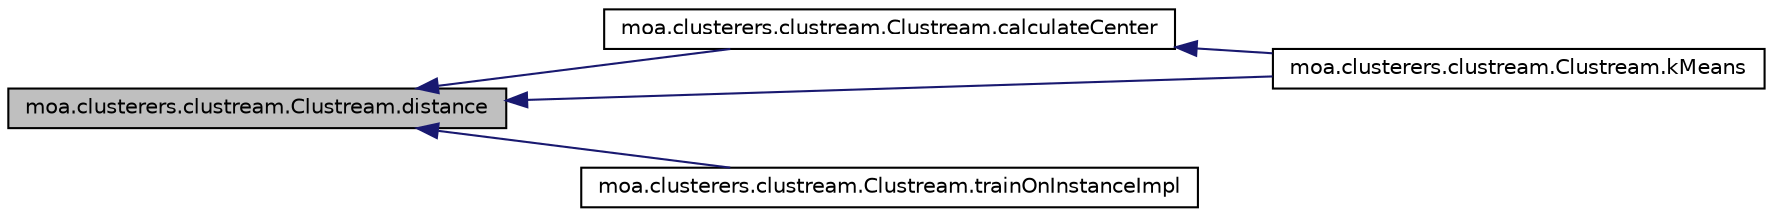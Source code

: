 digraph G
{
  edge [fontname="Helvetica",fontsize="10",labelfontname="Helvetica",labelfontsize="10"];
  node [fontname="Helvetica",fontsize="10",shape=record];
  rankdir=LR;
  Node1 [label="moa.clusterers.clustream.Clustream.distance",height=0.2,width=0.4,color="black", fillcolor="grey75", style="filled" fontcolor="black"];
  Node1 -> Node2 [dir=back,color="midnightblue",fontsize="10",style="solid",fontname="Helvetica"];
  Node2 [label="moa.clusterers.clustream.Clustream.calculateCenter",height=0.2,width=0.4,color="black", fillcolor="white", style="filled",URL="$classmoa_1_1clusterers_1_1clustream_1_1Clustream.html#a7e3fef4dcb8e49b8c5c698bae75e729e"];
  Node2 -> Node3 [dir=back,color="midnightblue",fontsize="10",style="solid",fontname="Helvetica"];
  Node3 [label="moa.clusterers.clustream.Clustream.kMeans",height=0.2,width=0.4,color="black", fillcolor="white", style="filled",URL="$classmoa_1_1clusterers_1_1clustream_1_1Clustream.html#af6920c4c74eb6376ede1b819e44521de"];
  Node1 -> Node3 [dir=back,color="midnightblue",fontsize="10",style="solid",fontname="Helvetica"];
  Node1 -> Node4 [dir=back,color="midnightblue",fontsize="10",style="solid",fontname="Helvetica"];
  Node4 [label="moa.clusterers.clustream.Clustream.trainOnInstanceImpl",height=0.2,width=0.4,color="black", fillcolor="white", style="filled",URL="$classmoa_1_1clusterers_1_1clustream_1_1Clustream.html#a782a32f44588dabdf069fde6f053798b"];
}
